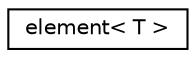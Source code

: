 digraph "Graphical Class Hierarchy"
{
  edge [fontname="Helvetica",fontsize="10",labelfontname="Helvetica",labelfontsize="10"];
  node [fontname="Helvetica",fontsize="10",shape=record];
  rankdir="LR";
  Node0 [label="element\< T \>",height=0.2,width=0.4,color="black", fillcolor="white", style="filled",URL="$structelement.html"];
}
